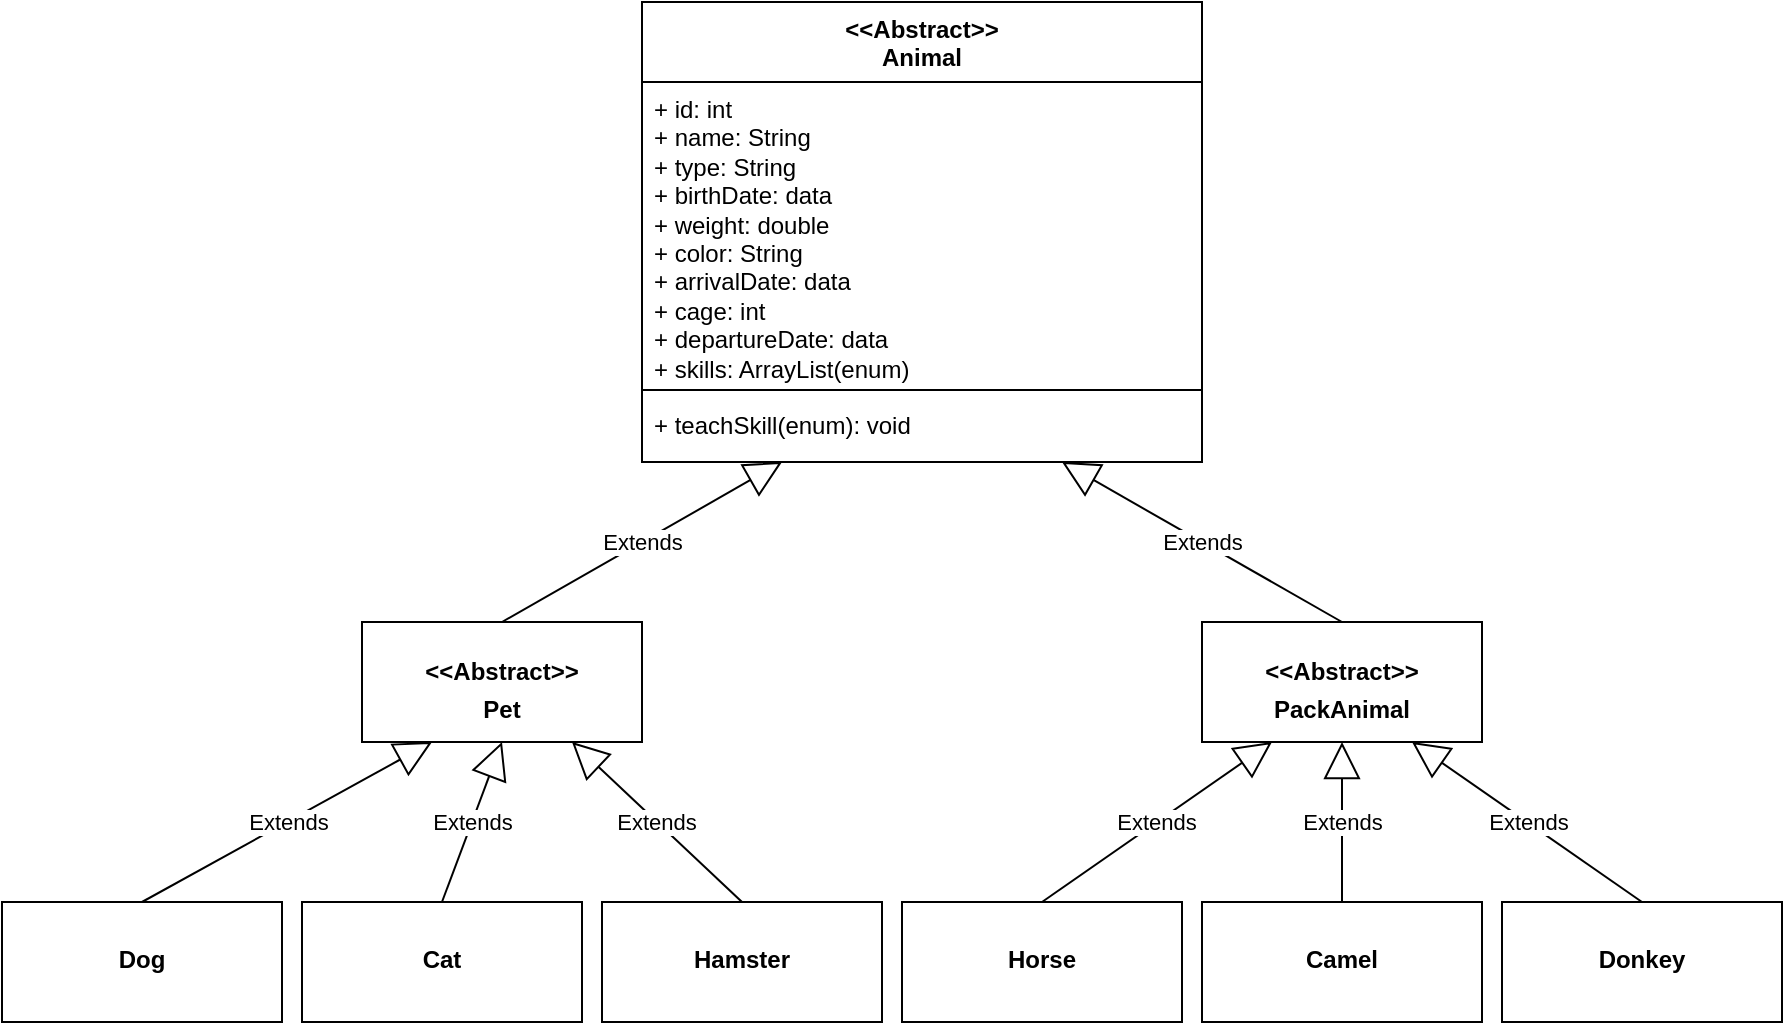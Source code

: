 <mxfile version="22.1.11" type="device">
  <diagram name="Page-1" id="e_TG7p9FBk0UyWK5vIJx">
    <mxGraphModel dx="1684" dy="454" grid="1" gridSize="10" guides="1" tooltips="1" connect="1" arrows="1" fold="1" page="1" pageScale="1" pageWidth="850" pageHeight="1100" math="0" shadow="0">
      <root>
        <mxCell id="0" />
        <mxCell id="1" parent="0" />
        <mxCell id="SyHTv-A3YfGnKi4TFINj-1" value="&amp;lt;&amp;lt;Abstract&amp;gt;&amp;gt;&lt;br&gt;Animal" style="swimlane;fontStyle=1;align=center;verticalAlign=top;childLayout=stackLayout;horizontal=1;startSize=40;horizontalStack=0;resizeParent=1;resizeParentMax=0;resizeLast=0;collapsible=1;marginBottom=0;whiteSpace=wrap;html=1;" parent="1" vertex="1">
          <mxGeometry x="270" y="60" width="280" height="230" as="geometry">
            <mxRectangle x="270" y="20" width="115" height="130" as="alternateBounds" />
          </mxGeometry>
        </mxCell>
        <mxCell id="SyHTv-A3YfGnKi4TFINj-2" value="+ id: int&lt;br&gt;+ name: String&lt;br&gt;+ type: String&lt;br&gt;+ birthDate: data&lt;br&gt;+ weight: double&lt;br&gt;+ color: String&lt;br&gt;+ arrivalDate: data&lt;br&gt;+ cage: int&lt;br&gt;+ departureDate: data&lt;br&gt;+ skills: ArrayList(enum)" style="text;strokeColor=none;fillColor=none;align=left;verticalAlign=top;spacingLeft=4;spacingRight=4;overflow=hidden;rotatable=0;points=[[0,0.5],[1,0.5]];portConstraint=eastwest;whiteSpace=wrap;html=1;" parent="SyHTv-A3YfGnKi4TFINj-1" vertex="1">
          <mxGeometry y="40" width="280" height="150" as="geometry" />
        </mxCell>
        <mxCell id="SyHTv-A3YfGnKi4TFINj-3" value="" style="line;strokeWidth=1;fillColor=none;align=left;verticalAlign=middle;spacingTop=-1;spacingLeft=3;spacingRight=3;rotatable=0;labelPosition=right;points=[];portConstraint=eastwest;strokeColor=inherit;" parent="SyHTv-A3YfGnKi4TFINj-1" vertex="1">
          <mxGeometry y="190" width="280" height="8" as="geometry" />
        </mxCell>
        <mxCell id="SyHTv-A3YfGnKi4TFINj-4" value="+ teachSkill(enum): void" style="text;strokeColor=none;fillColor=none;align=left;verticalAlign=top;spacingLeft=4;spacingRight=4;overflow=hidden;rotatable=0;points=[[0,0.5],[1,0.5]];portConstraint=eastwest;whiteSpace=wrap;html=1;" parent="SyHTv-A3YfGnKi4TFINj-1" vertex="1">
          <mxGeometry y="198" width="280" height="32" as="geometry" />
        </mxCell>
        <mxCell id="XikGee46EqKTuxQso5oe-1" value="&lt;p style=&quot;margin:0px;margin-top:4px;text-align:center;&quot;&gt;&lt;br&gt;&lt;b&gt;&amp;lt;&amp;lt;Abstract&amp;gt;&amp;gt;&lt;/b&gt;&lt;/p&gt;&lt;p style=&quot;margin:0px;margin-top:4px;text-align:center;&quot;&gt;&lt;b&gt;Pet&lt;/b&gt;&lt;/p&gt;" style="verticalAlign=top;align=left;overflow=fill;fontSize=12;fontFamily=Helvetica;html=1;whiteSpace=wrap;" vertex="1" parent="1">
          <mxGeometry x="130" y="370" width="140" height="60" as="geometry" />
        </mxCell>
        <mxCell id="XikGee46EqKTuxQso5oe-2" value="&lt;p style=&quot;margin:0px;margin-top:4px;text-align:center;&quot;&gt;&lt;br&gt;&lt;b&gt;&amp;lt;&amp;lt;Abstract&amp;gt;&amp;gt;&lt;/b&gt;&lt;/p&gt;&lt;p style=&quot;margin:0px;margin-top:4px;text-align:center;&quot;&gt;&lt;b&gt;PackAnimal&lt;/b&gt;&lt;/p&gt;" style="verticalAlign=top;align=left;overflow=fill;fontSize=12;fontFamily=Helvetica;html=1;whiteSpace=wrap;" vertex="1" parent="1">
          <mxGeometry x="550" y="370" width="140" height="60" as="geometry" />
        </mxCell>
        <mxCell id="XikGee46EqKTuxQso5oe-3" value="&lt;p style=&quot;margin:0px;margin-top:4px;text-align:center;&quot;&gt;&lt;b style=&quot;background-color: initial;&quot;&gt;&lt;br&gt;&lt;/b&gt;&lt;/p&gt;&lt;p style=&quot;margin:0px;margin-top:4px;text-align:center;&quot;&gt;&lt;b style=&quot;background-color: initial;&quot;&gt;Dog&lt;/b&gt;&lt;br&gt;&lt;/p&gt;" style="verticalAlign=top;align=left;overflow=fill;fontSize=12;fontFamily=Helvetica;html=1;whiteSpace=wrap;" vertex="1" parent="1">
          <mxGeometry x="-50" y="510" width="140" height="60" as="geometry" />
        </mxCell>
        <mxCell id="XikGee46EqKTuxQso5oe-4" value="&lt;p style=&quot;margin:0px;margin-top:4px;text-align:center;&quot;&gt;&lt;b style=&quot;background-color: initial;&quot;&gt;&lt;br&gt;&lt;/b&gt;&lt;/p&gt;&lt;p style=&quot;margin:0px;margin-top:4px;text-align:center;&quot;&gt;&lt;b&gt;Cat&lt;/b&gt;&lt;/p&gt;" style="verticalAlign=top;align=left;overflow=fill;fontSize=12;fontFamily=Helvetica;html=1;whiteSpace=wrap;" vertex="1" parent="1">
          <mxGeometry x="100" y="510" width="140" height="60" as="geometry" />
        </mxCell>
        <mxCell id="XikGee46EqKTuxQso5oe-5" value="&lt;p style=&quot;margin:0px;margin-top:4px;text-align:center;&quot;&gt;&lt;b style=&quot;background-color: initial;&quot;&gt;&lt;br&gt;&lt;/b&gt;&lt;/p&gt;&lt;p style=&quot;margin:0px;margin-top:4px;text-align:center;&quot;&gt;&lt;b&gt;Hamster&lt;/b&gt;&lt;/p&gt;" style="verticalAlign=top;align=left;overflow=fill;fontSize=12;fontFamily=Helvetica;html=1;whiteSpace=wrap;" vertex="1" parent="1">
          <mxGeometry x="250" y="510" width="140" height="60" as="geometry" />
        </mxCell>
        <mxCell id="XikGee46EqKTuxQso5oe-6" value="&lt;p style=&quot;margin:0px;margin-top:4px;text-align:center;&quot;&gt;&lt;b style=&quot;background-color: initial;&quot;&gt;&lt;br&gt;&lt;/b&gt;&lt;/p&gt;&lt;p style=&quot;margin:0px;margin-top:4px;text-align:center;&quot;&gt;&lt;b&gt;Horse&lt;/b&gt;&lt;/p&gt;" style="verticalAlign=top;align=left;overflow=fill;fontSize=12;fontFamily=Helvetica;html=1;whiteSpace=wrap;" vertex="1" parent="1">
          <mxGeometry x="400" y="510" width="140" height="60" as="geometry" />
        </mxCell>
        <mxCell id="XikGee46EqKTuxQso5oe-7" value="&lt;p style=&quot;margin:0px;margin-top:4px;text-align:center;&quot;&gt;&lt;b style=&quot;background-color: initial;&quot;&gt;&lt;br&gt;&lt;/b&gt;&lt;/p&gt;&lt;p style=&quot;margin:0px;margin-top:4px;text-align:center;&quot;&gt;&lt;b&gt;Camel&lt;/b&gt;&lt;/p&gt;" style="verticalAlign=top;align=left;overflow=fill;fontSize=12;fontFamily=Helvetica;html=1;whiteSpace=wrap;" vertex="1" parent="1">
          <mxGeometry x="550" y="510" width="140" height="60" as="geometry" />
        </mxCell>
        <mxCell id="XikGee46EqKTuxQso5oe-8" value="&lt;p style=&quot;margin:0px;margin-top:4px;text-align:center;&quot;&gt;&lt;b style=&quot;background-color: initial;&quot;&gt;&lt;br&gt;&lt;/b&gt;&lt;/p&gt;&lt;p style=&quot;margin:0px;margin-top:4px;text-align:center;&quot;&gt;&lt;b style=&quot;background-color: initial;&quot;&gt;Donkey&lt;/b&gt;&lt;br&gt;&lt;/p&gt;" style="verticalAlign=top;align=left;overflow=fill;fontSize=12;fontFamily=Helvetica;html=1;whiteSpace=wrap;" vertex="1" parent="1">
          <mxGeometry x="700" y="510" width="140" height="60" as="geometry" />
        </mxCell>
        <mxCell id="XikGee46EqKTuxQso5oe-9" value="Extends" style="endArrow=block;endSize=16;endFill=0;html=1;rounded=0;exitX=0.5;exitY=0;exitDx=0;exitDy=0;entryX=0.25;entryY=1;entryDx=0;entryDy=0;" edge="1" parent="1" source="XikGee46EqKTuxQso5oe-1" target="SyHTv-A3YfGnKi4TFINj-1">
          <mxGeometry width="160" relative="1" as="geometry">
            <mxPoint x="290" y="460" as="sourcePoint" />
            <mxPoint x="370" y="330" as="targetPoint" />
          </mxGeometry>
        </mxCell>
        <mxCell id="XikGee46EqKTuxQso5oe-10" value="Extends" style="endArrow=block;endSize=16;endFill=0;html=1;rounded=0;exitX=0.5;exitY=0;exitDx=0;exitDy=0;entryX=0.75;entryY=1;entryDx=0;entryDy=0;" edge="1" parent="1" source="XikGee46EqKTuxQso5oe-2" target="SyHTv-A3YfGnKi4TFINj-1">
          <mxGeometry width="160" relative="1" as="geometry">
            <mxPoint x="300" y="470" as="sourcePoint" />
            <mxPoint x="460" y="470" as="targetPoint" />
            <mxPoint as="offset" />
          </mxGeometry>
        </mxCell>
        <mxCell id="XikGee46EqKTuxQso5oe-11" value="Extends" style="endArrow=block;endSize=16;endFill=0;html=1;rounded=0;exitX=0.5;exitY=0;exitDx=0;exitDy=0;entryX=0.25;entryY=1;entryDx=0;entryDy=0;" edge="1" parent="1" source="XikGee46EqKTuxQso5oe-6" target="XikGee46EqKTuxQso5oe-2">
          <mxGeometry width="160" relative="1" as="geometry">
            <mxPoint x="310" y="480" as="sourcePoint" />
            <mxPoint x="470" y="480" as="targetPoint" />
          </mxGeometry>
        </mxCell>
        <mxCell id="XikGee46EqKTuxQso5oe-12" value="Extends" style="endArrow=block;endSize=16;endFill=0;html=1;rounded=0;exitX=0.5;exitY=0;exitDx=0;exitDy=0;entryX=0.5;entryY=1;entryDx=0;entryDy=0;" edge="1" parent="1" source="XikGee46EqKTuxQso5oe-7" target="XikGee46EqKTuxQso5oe-2">
          <mxGeometry width="160" relative="1" as="geometry">
            <mxPoint x="320" y="490" as="sourcePoint" />
            <mxPoint x="480" y="490" as="targetPoint" />
          </mxGeometry>
        </mxCell>
        <mxCell id="XikGee46EqKTuxQso5oe-13" value="Extends" style="endArrow=block;endSize=16;endFill=0;html=1;rounded=0;exitX=0.5;exitY=0;exitDx=0;exitDy=0;entryX=0.75;entryY=1;entryDx=0;entryDy=0;" edge="1" parent="1" source="XikGee46EqKTuxQso5oe-8" target="XikGee46EqKTuxQso5oe-2">
          <mxGeometry width="160" relative="1" as="geometry">
            <mxPoint x="330" y="500" as="sourcePoint" />
            <mxPoint x="490" y="500" as="targetPoint" />
          </mxGeometry>
        </mxCell>
        <mxCell id="XikGee46EqKTuxQso5oe-14" value="Extends" style="endArrow=block;endSize=16;endFill=0;html=1;rounded=0;exitX=0.5;exitY=0;exitDx=0;exitDy=0;entryX=0.75;entryY=1;entryDx=0;entryDy=0;" edge="1" parent="1" source="XikGee46EqKTuxQso5oe-5" target="XikGee46EqKTuxQso5oe-1">
          <mxGeometry width="160" relative="1" as="geometry">
            <mxPoint x="340" y="510" as="sourcePoint" />
            <mxPoint x="500" y="510" as="targetPoint" />
          </mxGeometry>
        </mxCell>
        <mxCell id="XikGee46EqKTuxQso5oe-15" value="Extends" style="endArrow=block;endSize=16;endFill=0;html=1;rounded=0;exitX=0.5;exitY=0;exitDx=0;exitDy=0;entryX=0.5;entryY=1;entryDx=0;entryDy=0;" edge="1" parent="1" source="XikGee46EqKTuxQso5oe-4" target="XikGee46EqKTuxQso5oe-1">
          <mxGeometry width="160" relative="1" as="geometry">
            <mxPoint x="350" y="520" as="sourcePoint" />
            <mxPoint x="510" y="520" as="targetPoint" />
          </mxGeometry>
        </mxCell>
        <mxCell id="XikGee46EqKTuxQso5oe-16" value="Extends" style="endArrow=block;endSize=16;endFill=0;html=1;rounded=0;exitX=0.5;exitY=0;exitDx=0;exitDy=0;entryX=0.25;entryY=1;entryDx=0;entryDy=0;" edge="1" parent="1" source="XikGee46EqKTuxQso5oe-3" target="XikGee46EqKTuxQso5oe-1">
          <mxGeometry width="160" relative="1" as="geometry">
            <mxPoint x="360" y="530" as="sourcePoint" />
            <mxPoint x="520" y="530" as="targetPoint" />
          </mxGeometry>
        </mxCell>
      </root>
    </mxGraphModel>
  </diagram>
</mxfile>

